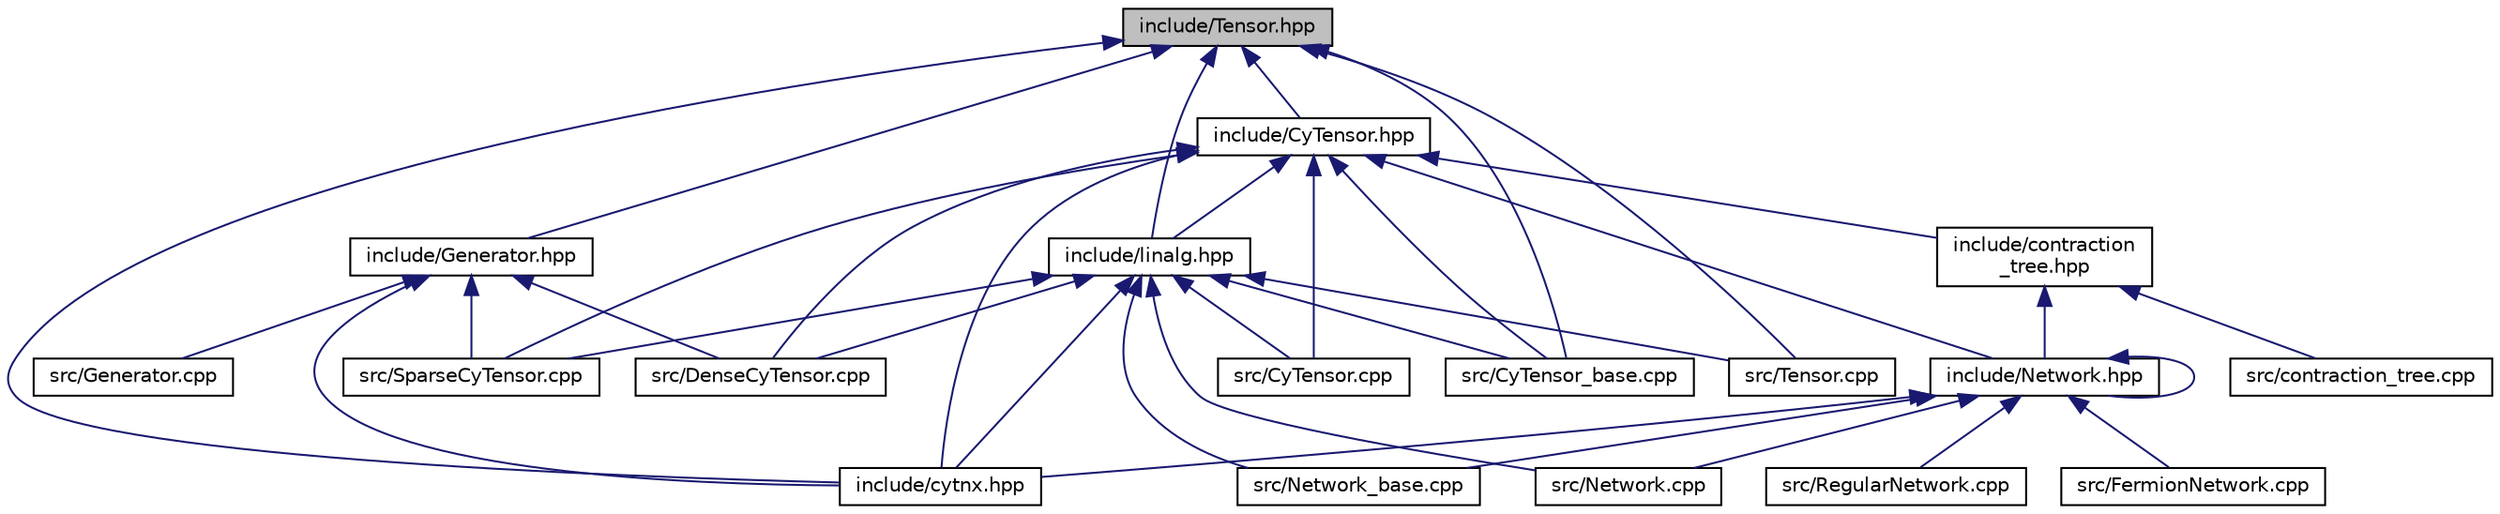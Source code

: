 digraph "include/Tensor.hpp"
{
  edge [fontname="Helvetica",fontsize="10",labelfontname="Helvetica",labelfontsize="10"];
  node [fontname="Helvetica",fontsize="10",shape=record];
  Node27 [label="include/Tensor.hpp",height=0.2,width=0.4,color="black", fillcolor="grey75", style="filled", fontcolor="black"];
  Node27 -> Node28 [dir="back",color="midnightblue",fontsize="10",style="solid",fontname="Helvetica"];
  Node28 [label="include/CyTensor.hpp",height=0.2,width=0.4,color="black", fillcolor="white", style="filled",URL="$CyTensor_8hpp.html"];
  Node28 -> Node29 [dir="back",color="midnightblue",fontsize="10",style="solid",fontname="Helvetica"];
  Node29 [label="include/contraction\l_tree.hpp",height=0.2,width=0.4,color="black", fillcolor="white", style="filled",URL="$contraction__tree_8hpp.html"];
  Node29 -> Node30 [dir="back",color="midnightblue",fontsize="10",style="solid",fontname="Helvetica"];
  Node30 [label="include/Network.hpp",height=0.2,width=0.4,color="black", fillcolor="white", style="filled",URL="$Network_8hpp.html"];
  Node30 -> Node31 [dir="back",color="midnightblue",fontsize="10",style="solid",fontname="Helvetica"];
  Node31 [label="include/cytnx.hpp",height=0.2,width=0.4,color="black", fillcolor="white", style="filled",URL="$cytnx_8hpp.html"];
  Node30 -> Node30 [dir="back",color="midnightblue",fontsize="10",style="solid",fontname="Helvetica"];
  Node30 -> Node32 [dir="back",color="midnightblue",fontsize="10",style="solid",fontname="Helvetica"];
  Node32 [label="src/FermionNetwork.cpp",height=0.2,width=0.4,color="black", fillcolor="white", style="filled",URL="$FermionNetwork_8cpp.html"];
  Node30 -> Node33 [dir="back",color="midnightblue",fontsize="10",style="solid",fontname="Helvetica"];
  Node33 [label="src/Network.cpp",height=0.2,width=0.4,color="black", fillcolor="white", style="filled",URL="$Network_8cpp.html"];
  Node30 -> Node34 [dir="back",color="midnightblue",fontsize="10",style="solid",fontname="Helvetica"];
  Node34 [label="src/Network_base.cpp",height=0.2,width=0.4,color="black", fillcolor="white", style="filled",URL="$Network__base_8cpp.html"];
  Node30 -> Node35 [dir="back",color="midnightblue",fontsize="10",style="solid",fontname="Helvetica"];
  Node35 [label="src/RegularNetwork.cpp",height=0.2,width=0.4,color="black", fillcolor="white", style="filled",URL="$RegularNetwork_8cpp.html"];
  Node29 -> Node36 [dir="back",color="midnightblue",fontsize="10",style="solid",fontname="Helvetica"];
  Node36 [label="src/contraction_tree.cpp",height=0.2,width=0.4,color="black", fillcolor="white", style="filled",URL="$contraction__tree_8cpp.html"];
  Node28 -> Node37 [dir="back",color="midnightblue",fontsize="10",style="solid",fontname="Helvetica"];
  Node37 [label="include/linalg.hpp",height=0.2,width=0.4,color="black", fillcolor="white", style="filled",URL="$linalg_8hpp.html"];
  Node37 -> Node31 [dir="back",color="midnightblue",fontsize="10",style="solid",fontname="Helvetica"];
  Node37 -> Node38 [dir="back",color="midnightblue",fontsize="10",style="solid",fontname="Helvetica"];
  Node38 [label="src/CyTensor.cpp",height=0.2,width=0.4,color="black", fillcolor="white", style="filled",URL="$CyTensor_8cpp.html"];
  Node37 -> Node39 [dir="back",color="midnightblue",fontsize="10",style="solid",fontname="Helvetica"];
  Node39 [label="src/CyTensor_base.cpp",height=0.2,width=0.4,color="black", fillcolor="white", style="filled",URL="$CyTensor__base_8cpp.html"];
  Node37 -> Node40 [dir="back",color="midnightblue",fontsize="10",style="solid",fontname="Helvetica"];
  Node40 [label="src/DenseCyTensor.cpp",height=0.2,width=0.4,color="black", fillcolor="white", style="filled",URL="$DenseCyTensor_8cpp.html"];
  Node37 -> Node33 [dir="back",color="midnightblue",fontsize="10",style="solid",fontname="Helvetica"];
  Node37 -> Node34 [dir="back",color="midnightblue",fontsize="10",style="solid",fontname="Helvetica"];
  Node37 -> Node41 [dir="back",color="midnightblue",fontsize="10",style="solid",fontname="Helvetica"];
  Node41 [label="src/SparseCyTensor.cpp",height=0.2,width=0.4,color="black", fillcolor="white", style="filled",URL="$SparseCyTensor_8cpp.html"];
  Node37 -> Node42 [dir="back",color="midnightblue",fontsize="10",style="solid",fontname="Helvetica"];
  Node42 [label="src/Tensor.cpp",height=0.2,width=0.4,color="black", fillcolor="white", style="filled",URL="$Tensor_8cpp.html"];
  Node28 -> Node31 [dir="back",color="midnightblue",fontsize="10",style="solid",fontname="Helvetica"];
  Node28 -> Node30 [dir="back",color="midnightblue",fontsize="10",style="solid",fontname="Helvetica"];
  Node28 -> Node38 [dir="back",color="midnightblue",fontsize="10",style="solid",fontname="Helvetica"];
  Node28 -> Node39 [dir="back",color="midnightblue",fontsize="10",style="solid",fontname="Helvetica"];
  Node28 -> Node40 [dir="back",color="midnightblue",fontsize="10",style="solid",fontname="Helvetica"];
  Node28 -> Node41 [dir="back",color="midnightblue",fontsize="10",style="solid",fontname="Helvetica"];
  Node27 -> Node31 [dir="back",color="midnightblue",fontsize="10",style="solid",fontname="Helvetica"];
  Node27 -> Node43 [dir="back",color="midnightblue",fontsize="10",style="solid",fontname="Helvetica"];
  Node43 [label="include/Generator.hpp",height=0.2,width=0.4,color="black", fillcolor="white", style="filled",URL="$Generator_8hpp.html"];
  Node43 -> Node31 [dir="back",color="midnightblue",fontsize="10",style="solid",fontname="Helvetica"];
  Node43 -> Node40 [dir="back",color="midnightblue",fontsize="10",style="solid",fontname="Helvetica"];
  Node43 -> Node44 [dir="back",color="midnightblue",fontsize="10",style="solid",fontname="Helvetica"];
  Node44 [label="src/Generator.cpp",height=0.2,width=0.4,color="black", fillcolor="white", style="filled",URL="$Generator_8cpp.html"];
  Node43 -> Node41 [dir="back",color="midnightblue",fontsize="10",style="solid",fontname="Helvetica"];
  Node27 -> Node37 [dir="back",color="midnightblue",fontsize="10",style="solid",fontname="Helvetica"];
  Node27 -> Node39 [dir="back",color="midnightblue",fontsize="10",style="solid",fontname="Helvetica"];
  Node27 -> Node42 [dir="back",color="midnightblue",fontsize="10",style="solid",fontname="Helvetica"];
}
